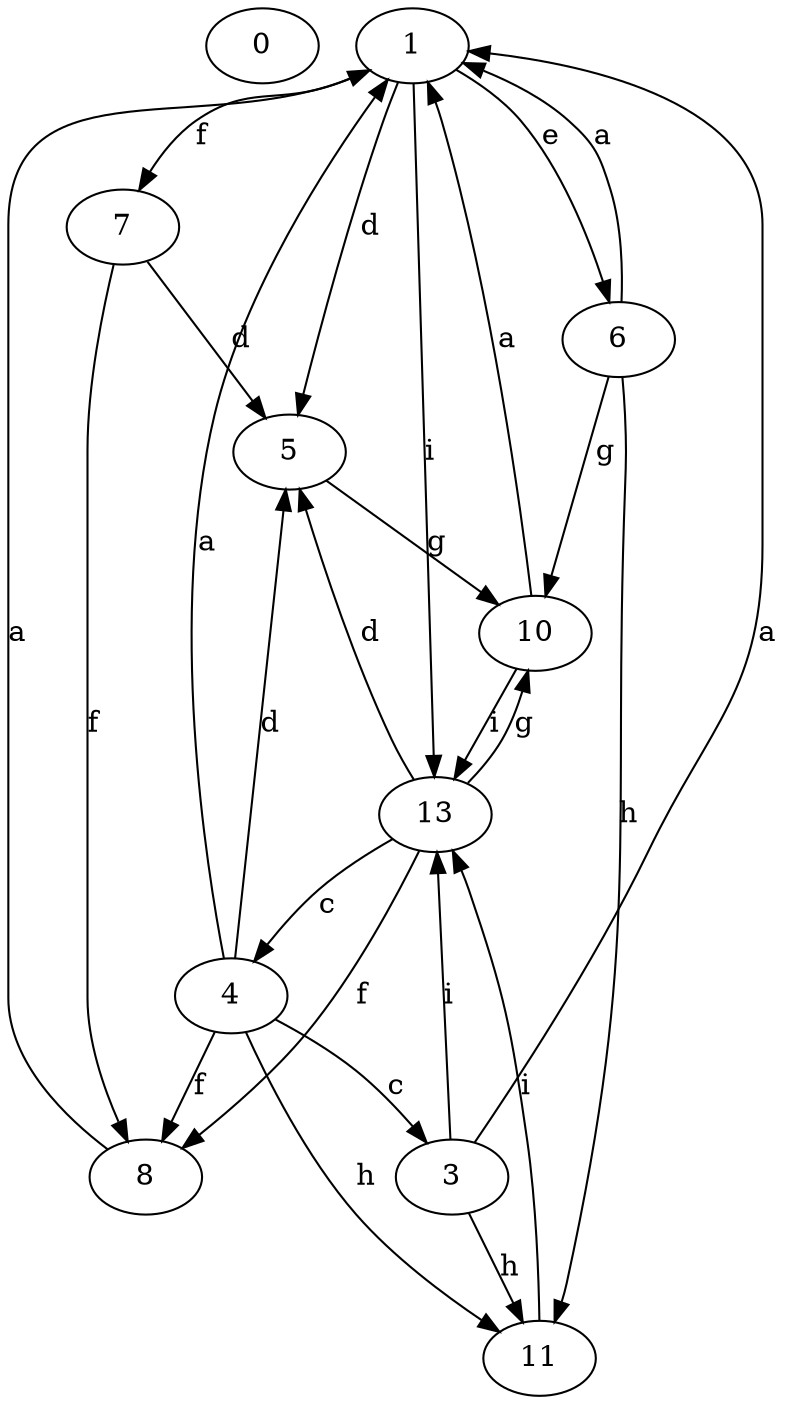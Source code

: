 strict digraph  {
0;
1;
3;
4;
5;
6;
7;
8;
10;
11;
13;
1 -> 5  [label=d];
1 -> 6  [label=e];
1 -> 7  [label=f];
1 -> 13  [label=i];
3 -> 1  [label=a];
3 -> 11  [label=h];
3 -> 13  [label=i];
4 -> 1  [label=a];
4 -> 3  [label=c];
4 -> 5  [label=d];
4 -> 8  [label=f];
4 -> 11  [label=h];
5 -> 10  [label=g];
6 -> 1  [label=a];
6 -> 10  [label=g];
6 -> 11  [label=h];
7 -> 5  [label=d];
7 -> 8  [label=f];
8 -> 1  [label=a];
10 -> 1  [label=a];
10 -> 13  [label=i];
11 -> 13  [label=i];
13 -> 4  [label=c];
13 -> 5  [label=d];
13 -> 8  [label=f];
13 -> 10  [label=g];
}
